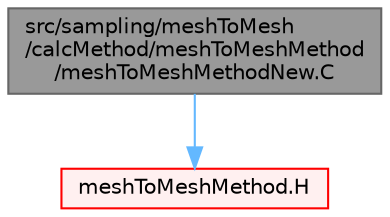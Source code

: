 digraph "src/sampling/meshToMesh/calcMethod/meshToMeshMethod/meshToMeshMethodNew.C"
{
 // LATEX_PDF_SIZE
  bgcolor="transparent";
  edge [fontname=Helvetica,fontsize=10,labelfontname=Helvetica,labelfontsize=10];
  node [fontname=Helvetica,fontsize=10,shape=box,height=0.2,width=0.4];
  Node1 [id="Node000001",label="src/sampling/meshToMesh\l/calcMethod/meshToMeshMethod\l/meshToMeshMethodNew.C",height=0.2,width=0.4,color="gray40", fillcolor="grey60", style="filled", fontcolor="black",tooltip=" "];
  Node1 -> Node2 [id="edge1_Node000001_Node000002",color="steelblue1",style="solid",tooltip=" "];
  Node2 [id="Node000002",label="meshToMeshMethod.H",height=0.2,width=0.4,color="red", fillcolor="#FFF0F0", style="filled",URL="$meshToMeshMethod_8H.html",tooltip=" "];
}
